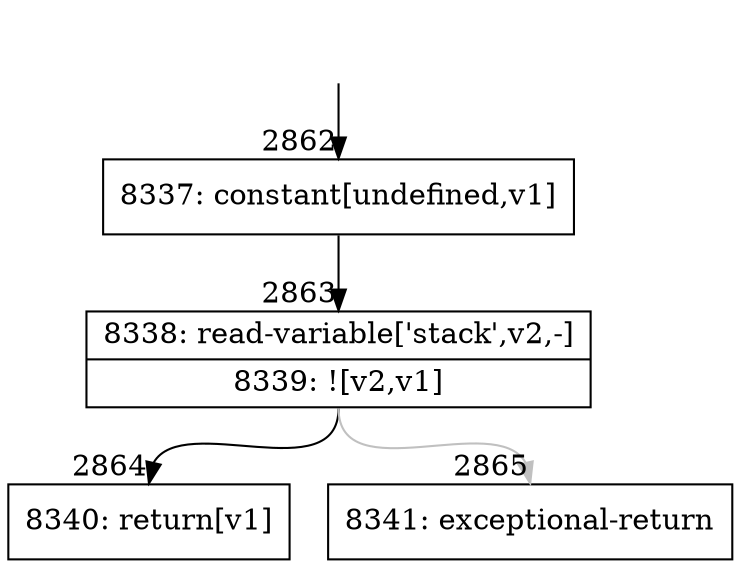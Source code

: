digraph {
rankdir="TD"
BB_entry184[shape=none,label=""];
BB_entry184 -> BB2862 [tailport=s, headport=n, headlabel="    2862"]
BB2862 [shape=record label="{8337: constant[undefined,v1]}" ] 
BB2862 -> BB2863 [tailport=s, headport=n, headlabel="      2863"]
BB2863 [shape=record label="{8338: read-variable['stack',v2,-]|8339: ![v2,v1]}" ] 
BB2863 -> BB2864 [tailport=s, headport=n, headlabel="      2864"]
BB2863 -> BB2865 [tailport=s, headport=n, color=gray, headlabel="      2865"]
BB2864 [shape=record label="{8340: return[v1]}" ] 
BB2865 [shape=record label="{8341: exceptional-return}" ] 
}
